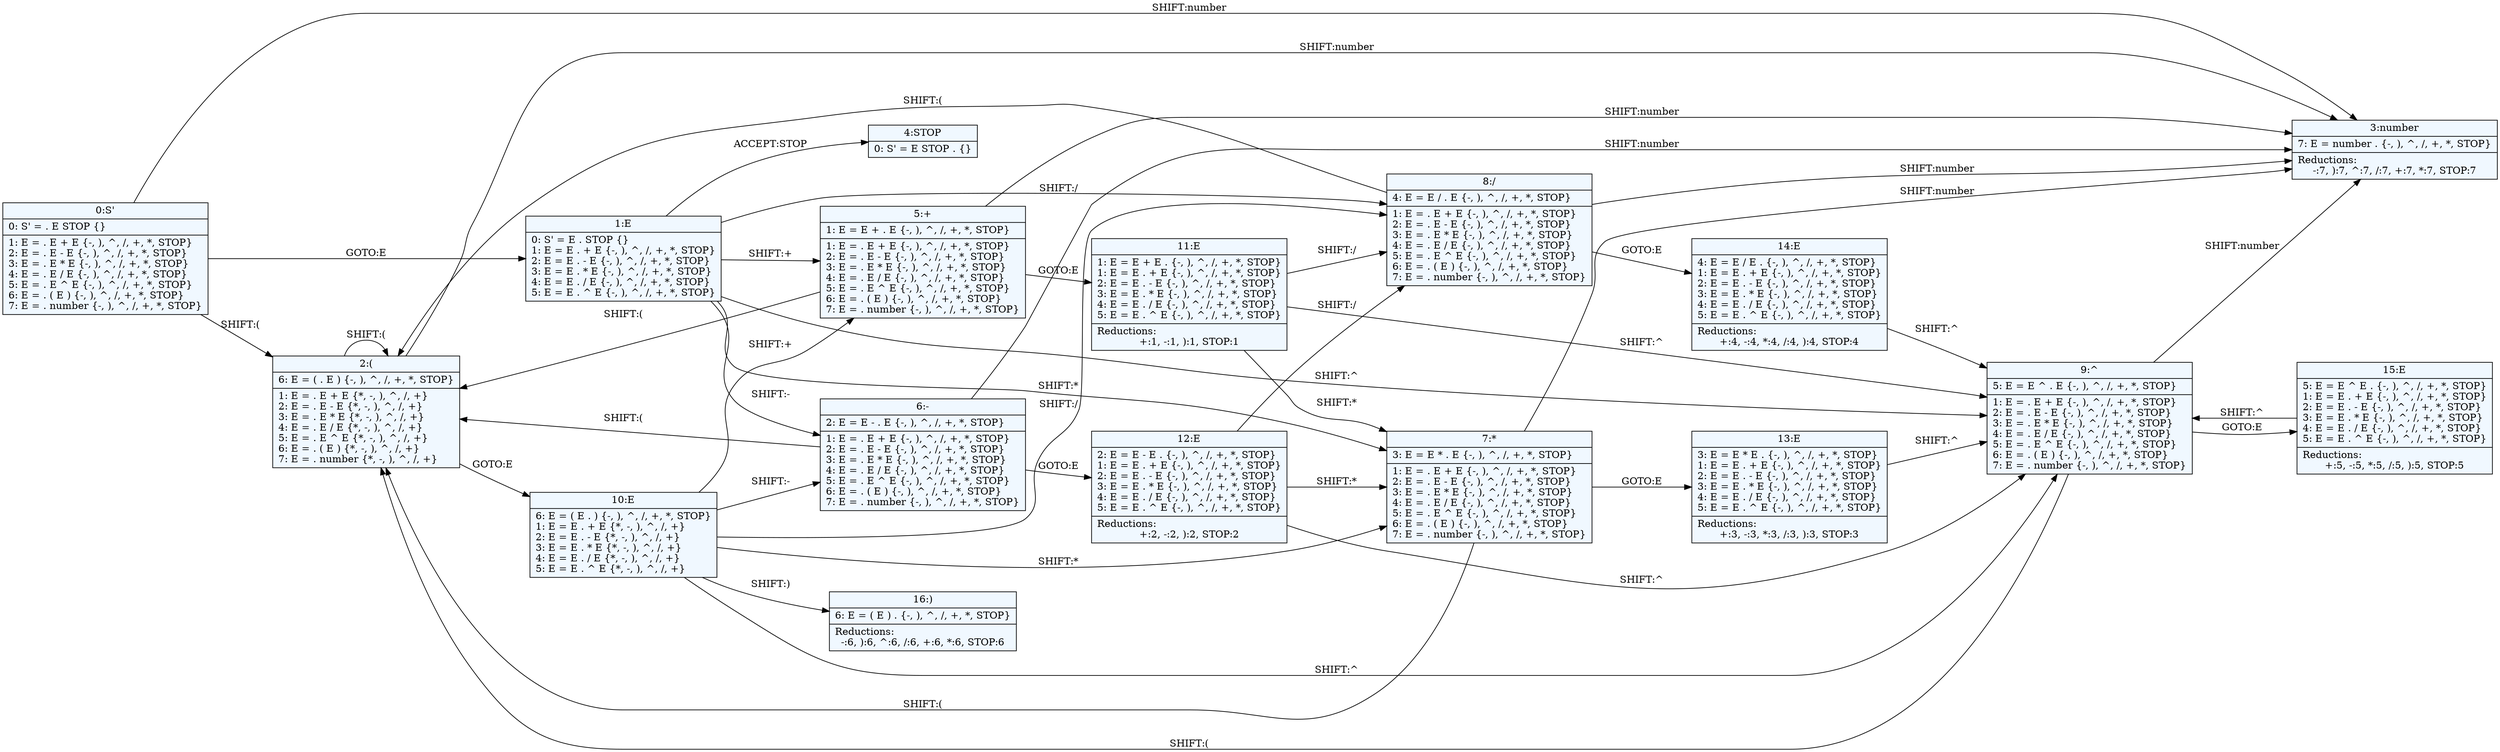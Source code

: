 
    digraph grammar {
    rankdir=LR
    fontname = "Bitstream Vera Sans"
    fontsize = 8
    node[
        shape=record,
        style=filled,
        fillcolor=aliceblue
    ]
    nodesep = 0.3
    edge[dir=black,arrowtail=empty]


0[label="0:S'|0: S' = . E STOP   \{\}\l|1: E = . E + E   \{-, ), ^, /, +, *, STOP\}\l2: E = . E - E   \{-, ), ^, /, +, *, STOP\}\l3: E = . E * E   \{-, ), ^, /, +, *, STOP\}\l4: E = . E / E   \{-, ), ^, /, +, *, STOP\}\l5: E = . E ^ E   \{-, ), ^, /, +, *, STOP\}\l6: E = . ( E )   \{-, ), ^, /, +, *, STOP\}\l7: E = . number   \{-, ), ^, /, +, *, STOP\}\l"]

0 -> 2 [label="SHIFT:("]0 -> 3 [label="SHIFT:number"]0 -> 1 [label="GOTO:E"]1[label="1:E|0: S' = E . STOP   \{\}\l1: E = E . + E   \{-, ), ^, /, +, *, STOP\}\l2: E = E . - E   \{-, ), ^, /, +, *, STOP\}\l3: E = E . * E   \{-, ), ^, /, +, *, STOP\}\l4: E = E . / E   \{-, ), ^, /, +, *, STOP\}\l5: E = E . ^ E   \{-, ), ^, /, +, *, STOP\}\l"]

1 -> 5 [label="SHIFT:+"]1 -> 6 [label="SHIFT:-"]1 -> 7 [label="SHIFT:*"]1 -> 8 [label="SHIFT:/"]1 -> 9 [label="SHIFT:^"]1 -> 4 [label="ACCEPT:STOP"]2[label="2:(|6: E = ( . E )   \{-, ), ^, /, +, *, STOP\}\l|1: E = . E + E   \{*, -, ), ^, /, +\}\l2: E = . E - E   \{*, -, ), ^, /, +\}\l3: E = . E * E   \{*, -, ), ^, /, +\}\l4: E = . E / E   \{*, -, ), ^, /, +\}\l5: E = . E ^ E   \{*, -, ), ^, /, +\}\l6: E = . ( E )   \{*, -, ), ^, /, +\}\l7: E = . number   \{*, -, ), ^, /, +\}\l"]

2 -> 2 [label="SHIFT:("]2 -> 3 [label="SHIFT:number"]2 -> 10 [label="GOTO:E"]3[label="3:number|7: E = number .   \{-, ), ^, /, +, *, STOP\}\l|Reductions:\l-:7, ):7, ^:7, /:7, +:7, *:7, STOP:7"]

4[label="4:STOP|0: S' = E STOP .   \{\}\l"]

5[label="5:+|1: E = E + . E   \{-, ), ^, /, +, *, STOP\}\l|1: E = . E + E   \{-, ), ^, /, +, *, STOP\}\l2: E = . E - E   \{-, ), ^, /, +, *, STOP\}\l3: E = . E * E   \{-, ), ^, /, +, *, STOP\}\l4: E = . E / E   \{-, ), ^, /, +, *, STOP\}\l5: E = . E ^ E   \{-, ), ^, /, +, *, STOP\}\l6: E = . ( E )   \{-, ), ^, /, +, *, STOP\}\l7: E = . number   \{-, ), ^, /, +, *, STOP\}\l"]

5 -> 2 [label="SHIFT:("]5 -> 3 [label="SHIFT:number"]5 -> 11 [label="GOTO:E"]6[label="6:-|2: E = E - . E   \{-, ), ^, /, +, *, STOP\}\l|1: E = . E + E   \{-, ), ^, /, +, *, STOP\}\l2: E = . E - E   \{-, ), ^, /, +, *, STOP\}\l3: E = . E * E   \{-, ), ^, /, +, *, STOP\}\l4: E = . E / E   \{-, ), ^, /, +, *, STOP\}\l5: E = . E ^ E   \{-, ), ^, /, +, *, STOP\}\l6: E = . ( E )   \{-, ), ^, /, +, *, STOP\}\l7: E = . number   \{-, ), ^, /, +, *, STOP\}\l"]

6 -> 2 [label="SHIFT:("]6 -> 3 [label="SHIFT:number"]6 -> 12 [label="GOTO:E"]7[label="7:*|3: E = E * . E   \{-, ), ^, /, +, *, STOP\}\l|1: E = . E + E   \{-, ), ^, /, +, *, STOP\}\l2: E = . E - E   \{-, ), ^, /, +, *, STOP\}\l3: E = . E * E   \{-, ), ^, /, +, *, STOP\}\l4: E = . E / E   \{-, ), ^, /, +, *, STOP\}\l5: E = . E ^ E   \{-, ), ^, /, +, *, STOP\}\l6: E = . ( E )   \{-, ), ^, /, +, *, STOP\}\l7: E = . number   \{-, ), ^, /, +, *, STOP\}\l"]

7 -> 2 [label="SHIFT:("]7 -> 3 [label="SHIFT:number"]7 -> 13 [label="GOTO:E"]8[label="8:/|4: E = E / . E   \{-, ), ^, /, +, *, STOP\}\l|1: E = . E + E   \{-, ), ^, /, +, *, STOP\}\l2: E = . E - E   \{-, ), ^, /, +, *, STOP\}\l3: E = . E * E   \{-, ), ^, /, +, *, STOP\}\l4: E = . E / E   \{-, ), ^, /, +, *, STOP\}\l5: E = . E ^ E   \{-, ), ^, /, +, *, STOP\}\l6: E = . ( E )   \{-, ), ^, /, +, *, STOP\}\l7: E = . number   \{-, ), ^, /, +, *, STOP\}\l"]

8 -> 2 [label="SHIFT:("]8 -> 3 [label="SHIFT:number"]8 -> 14 [label="GOTO:E"]9[label="9:^|5: E = E ^ . E   \{-, ), ^, /, +, *, STOP\}\l|1: E = . E + E   \{-, ), ^, /, +, *, STOP\}\l2: E = . E - E   \{-, ), ^, /, +, *, STOP\}\l3: E = . E * E   \{-, ), ^, /, +, *, STOP\}\l4: E = . E / E   \{-, ), ^, /, +, *, STOP\}\l5: E = . E ^ E   \{-, ), ^, /, +, *, STOP\}\l6: E = . ( E )   \{-, ), ^, /, +, *, STOP\}\l7: E = . number   \{-, ), ^, /, +, *, STOP\}\l"]

9 -> 2 [label="SHIFT:("]9 -> 3 [label="SHIFT:number"]9 -> 15 [label="GOTO:E"]10[label="10:E|6: E = ( E . )   \{-, ), ^, /, +, *, STOP\}\l1: E = E . + E   \{*, -, ), ^, /, +\}\l2: E = E . - E   \{*, -, ), ^, /, +\}\l3: E = E . * E   \{*, -, ), ^, /, +\}\l4: E = E . / E   \{*, -, ), ^, /, +\}\l5: E = E . ^ E   \{*, -, ), ^, /, +\}\l"]

10 -> 16 [label="SHIFT:)"]10 -> 5 [label="SHIFT:+"]10 -> 6 [label="SHIFT:-"]10 -> 7 [label="SHIFT:*"]10 -> 8 [label="SHIFT:/"]10 -> 9 [label="SHIFT:^"]11[label="11:E|1: E = E + E .   \{-, ), ^, /, +, *, STOP\}\l1: E = E . + E   \{-, ), ^, /, +, *, STOP\}\l2: E = E . - E   \{-, ), ^, /, +, *, STOP\}\l3: E = E . * E   \{-, ), ^, /, +, *, STOP\}\l4: E = E . / E   \{-, ), ^, /, +, *, STOP\}\l5: E = E . ^ E   \{-, ), ^, /, +, *, STOP\}\l|Reductions:\l+:1, -:1, ):1, STOP:1"]

11 -> 7 [label="SHIFT:*"]11 -> 8 [label="SHIFT:/"]11 -> 9 [label="SHIFT:^"]12[label="12:E|2: E = E - E .   \{-, ), ^, /, +, *, STOP\}\l1: E = E . + E   \{-, ), ^, /, +, *, STOP\}\l2: E = E . - E   \{-, ), ^, /, +, *, STOP\}\l3: E = E . * E   \{-, ), ^, /, +, *, STOP\}\l4: E = E . / E   \{-, ), ^, /, +, *, STOP\}\l5: E = E . ^ E   \{-, ), ^, /, +, *, STOP\}\l|Reductions:\l+:2, -:2, ):2, STOP:2"]

12 -> 7 [label="SHIFT:*"]12 -> 8 [label="SHIFT:/"]12 -> 9 [label="SHIFT:^"]13[label="13:E|3: E = E * E .   \{-, ), ^, /, +, *, STOP\}\l1: E = E . + E   \{-, ), ^, /, +, *, STOP\}\l2: E = E . - E   \{-, ), ^, /, +, *, STOP\}\l3: E = E . * E   \{-, ), ^, /, +, *, STOP\}\l4: E = E . / E   \{-, ), ^, /, +, *, STOP\}\l5: E = E . ^ E   \{-, ), ^, /, +, *, STOP\}\l|Reductions:\l+:3, -:3, *:3, /:3, ):3, STOP:3"]

13 -> 9 [label="SHIFT:^"]14[label="14:E|4: E = E / E .   \{-, ), ^, /, +, *, STOP\}\l1: E = E . + E   \{-, ), ^, /, +, *, STOP\}\l2: E = E . - E   \{-, ), ^, /, +, *, STOP\}\l3: E = E . * E   \{-, ), ^, /, +, *, STOP\}\l4: E = E . / E   \{-, ), ^, /, +, *, STOP\}\l5: E = E . ^ E   \{-, ), ^, /, +, *, STOP\}\l|Reductions:\l+:4, -:4, *:4, /:4, ):4, STOP:4"]

14 -> 9 [label="SHIFT:^"]15[label="15:E|5: E = E ^ E .   \{-, ), ^, /, +, *, STOP\}\l1: E = E . + E   \{-, ), ^, /, +, *, STOP\}\l2: E = E . - E   \{-, ), ^, /, +, *, STOP\}\l3: E = E . * E   \{-, ), ^, /, +, *, STOP\}\l4: E = E . / E   \{-, ), ^, /, +, *, STOP\}\l5: E = E . ^ E   \{-, ), ^, /, +, *, STOP\}\l|Reductions:\l+:5, -:5, *:5, /:5, ):5, STOP:5"]

15 -> 9 [label="SHIFT:^"]16[label="16:)|6: E = ( E ) .   \{-, ), ^, /, +, *, STOP\}\l|Reductions:\l-:6, ):6, ^:6, /:6, +:6, *:6, STOP:6"]


}
